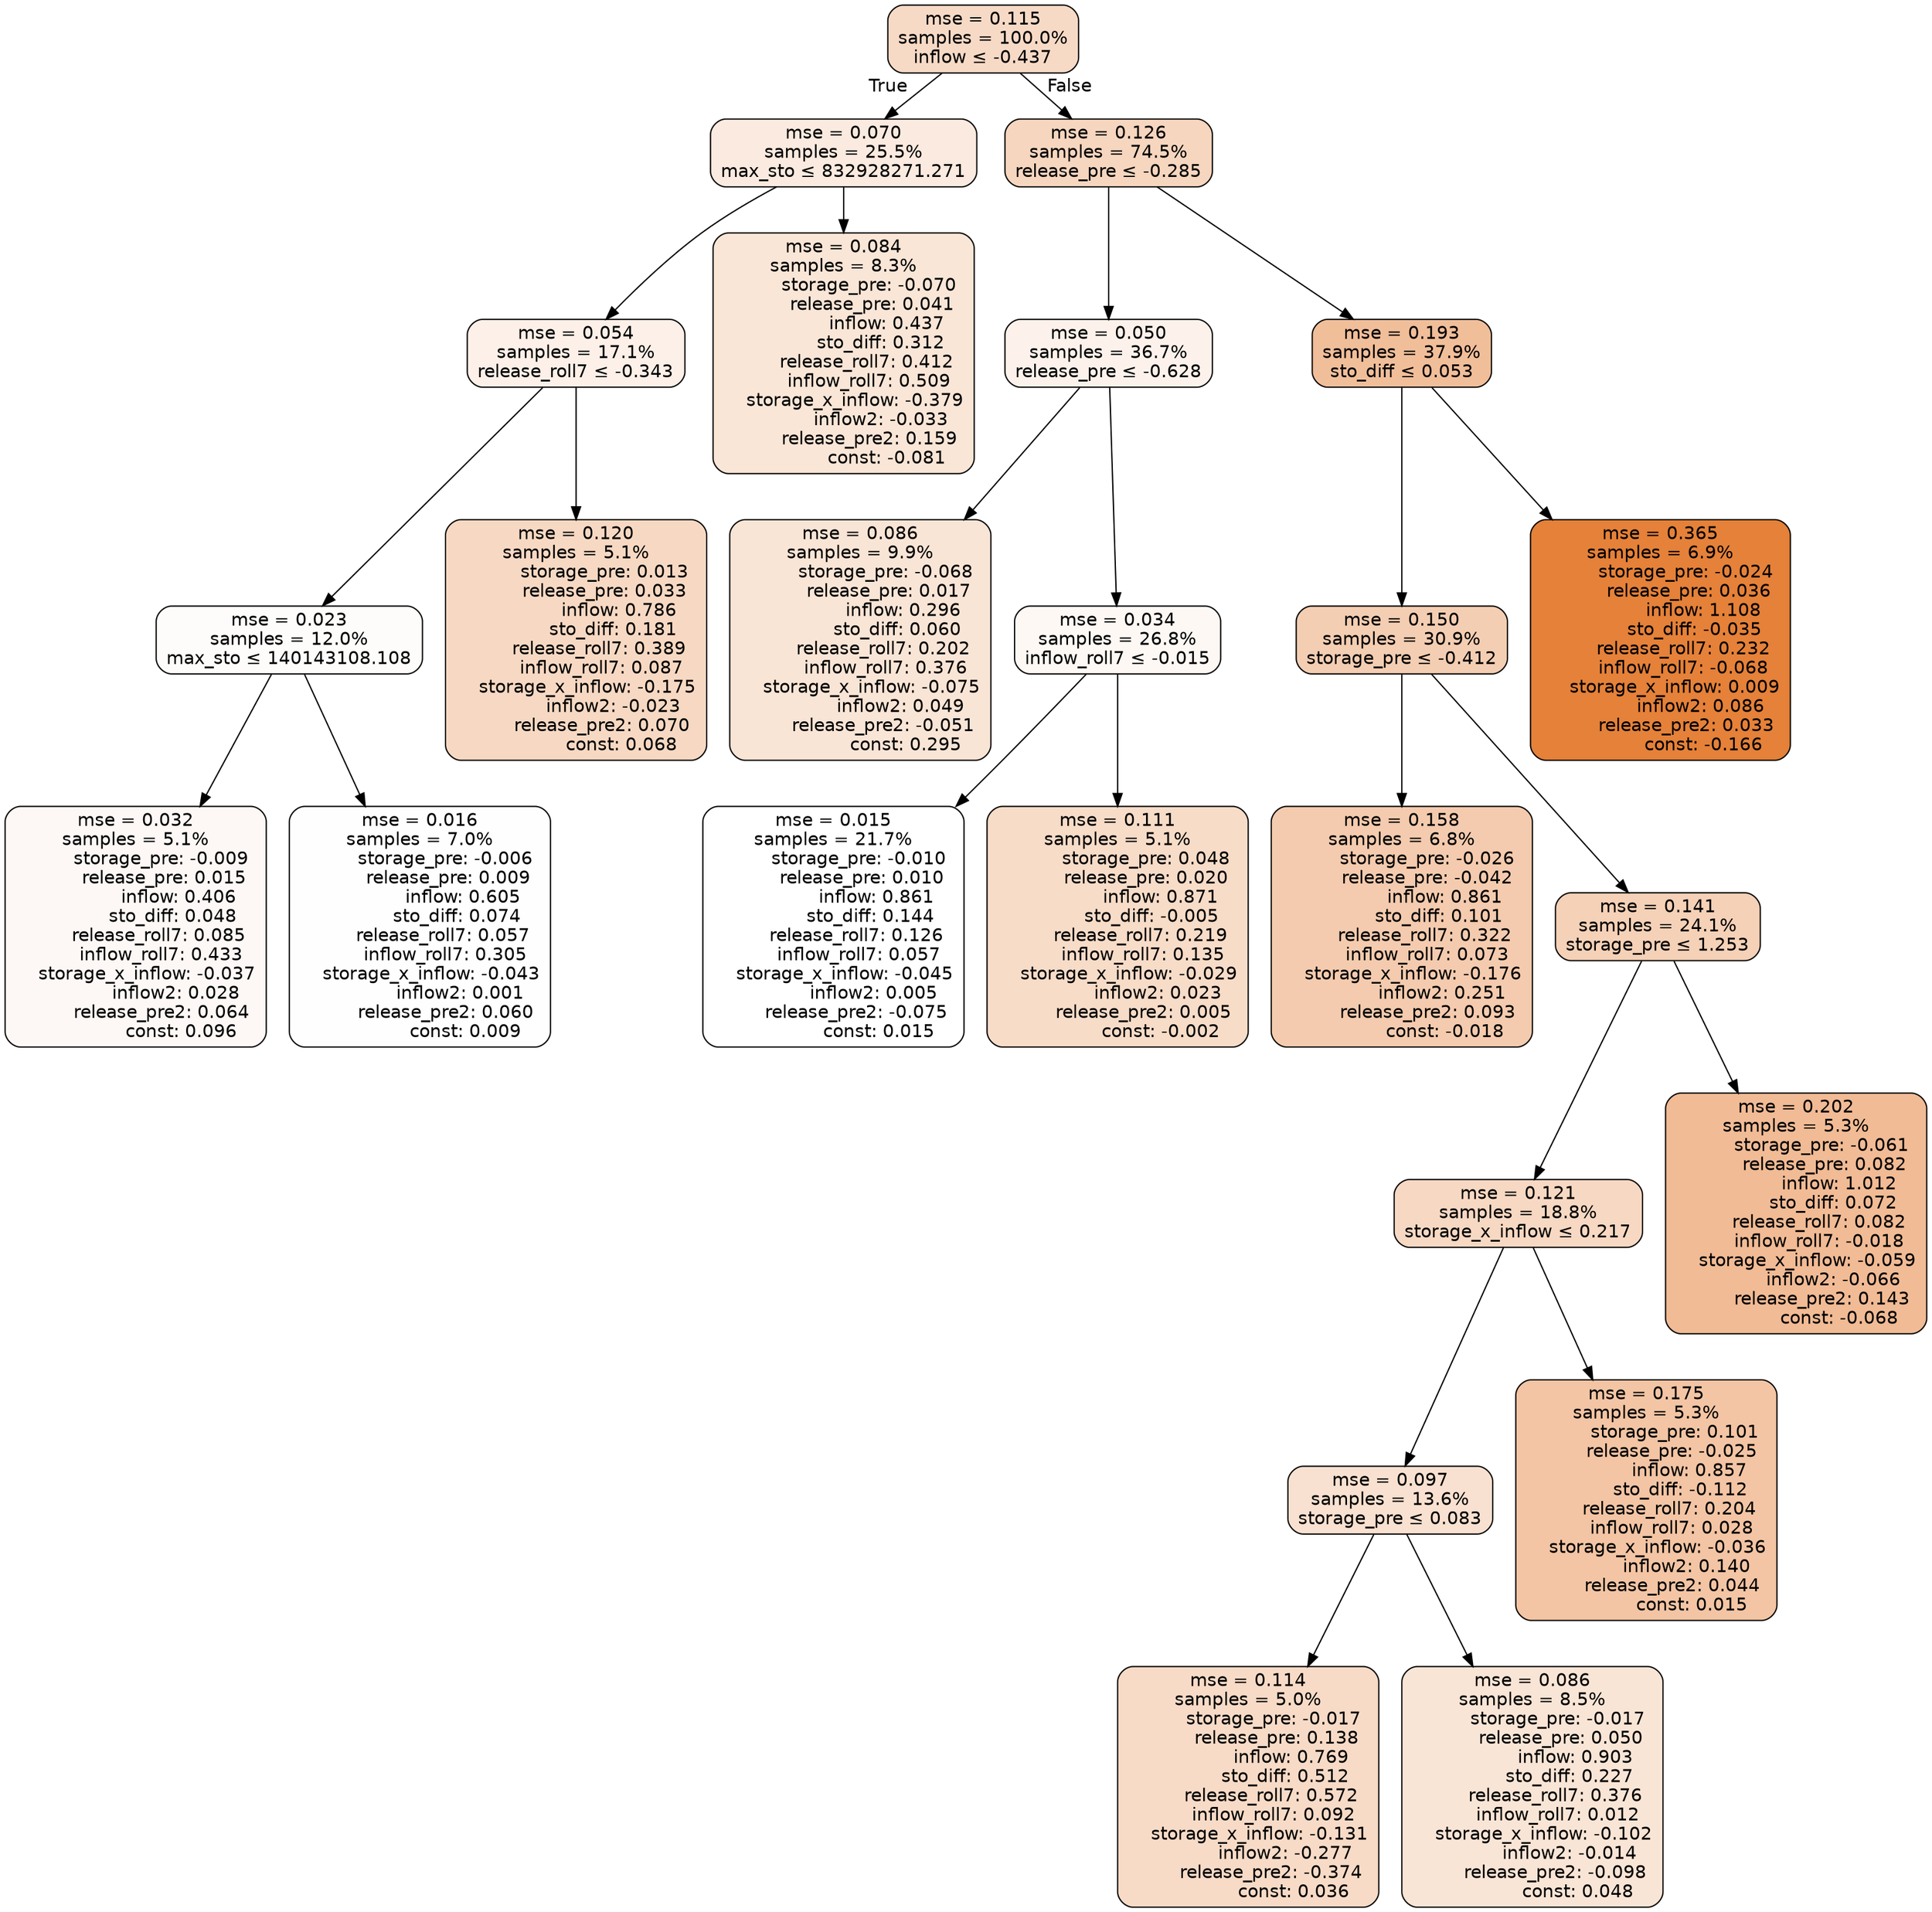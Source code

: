 digraph tree {
bgcolor="transparent"
node [shape=rectangle, style="filled, rounded", color="black", fontname=helvetica] ;
edge [fontname=helvetica] ;
	"0" [label="mse = 0.115
samples = 100.0%
inflow &le; -0.437", fillcolor="#f7dac6"]
	"1" [label="mse = 0.070
samples = 25.5%
max_sto &le; 832928271.271", fillcolor="#faeadf"]
	"2" [label="mse = 0.054
samples = 17.1%
release_roll7 &le; -0.343", fillcolor="#fcf0e8"]
	"3" [label="mse = 0.023
samples = 12.0%
max_sto &le; 140143108.108", fillcolor="#fefcfa"]
	"4" [label="mse = 0.032
samples = 5.1%
         storage_pre: -0.009
          release_pre: 0.015
               inflow: 0.406
             sto_diff: 0.048
        release_roll7: 0.085
         inflow_roll7: 0.433
    storage_x_inflow: -0.037
              inflow2: 0.028
         release_pre2: 0.064
                const: 0.096", fillcolor="#fdf8f5"]
	"5" [label="mse = 0.016
samples = 7.0%
         storage_pre: -0.006
          release_pre: 0.009
               inflow: 0.605
             sto_diff: 0.074
        release_roll7: 0.057
         inflow_roll7: 0.305
    storage_x_inflow: -0.043
              inflow2: 0.001
         release_pre2: 0.060
                const: 0.009", fillcolor="#fefefe"]
	"6" [label="mse = 0.120
samples = 5.1%
          storage_pre: 0.013
          release_pre: 0.033
               inflow: 0.786
             sto_diff: 0.181
        release_roll7: 0.389
         inflow_roll7: 0.087
    storage_x_inflow: -0.175
             inflow2: -0.023
         release_pre2: 0.070
                const: 0.068", fillcolor="#f7d9c3"]
	"7" [label="mse = 0.084
samples = 8.3%
         storage_pre: -0.070
          release_pre: 0.041
               inflow: 0.437
             sto_diff: 0.312
        release_roll7: 0.412
         inflow_roll7: 0.509
    storage_x_inflow: -0.379
             inflow2: -0.033
         release_pre2: 0.159
               const: -0.081", fillcolor="#f9e6d7"]
	"8" [label="mse = 0.126
samples = 74.5%
release_pre &le; -0.285", fillcolor="#f6d6bf"]
	"9" [label="mse = 0.050
samples = 36.7%
release_pre &le; -0.628", fillcolor="#fcf2eb"]
	"10" [label="mse = 0.086
samples = 9.9%
         storage_pre: -0.068
          release_pre: 0.017
               inflow: 0.296
             sto_diff: 0.060
        release_roll7: 0.202
         inflow_roll7: 0.376
    storage_x_inflow: -0.075
              inflow2: 0.049
        release_pre2: -0.051
                const: 0.295", fillcolor="#f9e5d6"]
	"11" [label="mse = 0.034
samples = 26.8%
inflow_roll7 &le; -0.015", fillcolor="#fdf8f4"]
	"12" [label="mse = 0.015
samples = 21.7%
         storage_pre: -0.010
          release_pre: 0.010
               inflow: 0.861
             sto_diff: 0.144
        release_roll7: 0.126
         inflow_roll7: 0.057
    storage_x_inflow: -0.045
              inflow2: 0.005
        release_pre2: -0.075
                const: 0.015", fillcolor="#ffffff"]
	"13" [label="mse = 0.111
samples = 5.1%
          storage_pre: 0.048
          release_pre: 0.020
               inflow: 0.871
            sto_diff: -0.005
        release_roll7: 0.219
         inflow_roll7: 0.135
    storage_x_inflow: -0.029
              inflow2: 0.023
         release_pre2: 0.005
               const: -0.002", fillcolor="#f7dcc8"]
	"14" [label="mse = 0.193
samples = 37.9%
sto_diff &le; 0.053", fillcolor="#f1be9a"]
	"15" [label="mse = 0.150
samples = 30.9%
storage_pre &le; -0.412", fillcolor="#f4ceb2"]
	"16" [label="mse = 0.158
samples = 6.8%
         storage_pre: -0.026
         release_pre: -0.042
               inflow: 0.861
             sto_diff: 0.101
        release_roll7: 0.322
         inflow_roll7: 0.073
    storage_x_inflow: -0.176
              inflow2: 0.251
         release_pre2: 0.093
               const: -0.018", fillcolor="#f4cbae"]
	"17" [label="mse = 0.141
samples = 24.1%
storage_pre &le; 1.253", fillcolor="#f5d1b7"]
	"18" [label="mse = 0.121
samples = 18.8%
storage_x_inflow &le; 0.217", fillcolor="#f7d8c2"]
	"19" [label="mse = 0.097
samples = 13.6%
storage_pre &le; 0.083", fillcolor="#f8e1d0"]
	"20" [label="mse = 0.114
samples = 5.0%
         storage_pre: -0.017
          release_pre: 0.138
               inflow: 0.769
             sto_diff: 0.512
        release_roll7: 0.572
         inflow_roll7: 0.092
    storage_x_inflow: -0.131
             inflow2: -0.277
        release_pre2: -0.374
                const: 0.036", fillcolor="#f7dbc7"]
	"21" [label="mse = 0.086
samples = 8.5%
         storage_pre: -0.017
          release_pre: 0.050
               inflow: 0.903
             sto_diff: 0.227
        release_roll7: 0.376
         inflow_roll7: 0.012
    storage_x_inflow: -0.102
             inflow2: -0.014
        release_pre2: -0.098
                const: 0.048", fillcolor="#f9e5d6"]
	"22" [label="mse = 0.175
samples = 5.3%
          storage_pre: 0.101
         release_pre: -0.025
               inflow: 0.857
            sto_diff: -0.112
        release_roll7: 0.204
         inflow_roll7: 0.028
    storage_x_inflow: -0.036
              inflow2: 0.140
         release_pre2: 0.044
                const: 0.015", fillcolor="#f3c5a4"]
	"23" [label="mse = 0.202
samples = 5.3%
         storage_pre: -0.061
          release_pre: 0.082
               inflow: 1.012
             sto_diff: 0.072
        release_roll7: 0.082
        inflow_roll7: -0.018
    storage_x_inflow: -0.059
             inflow2: -0.066
         release_pre2: 0.143
               const: -0.068", fillcolor="#f1bb95"]
	"24" [label="mse = 0.365
samples = 6.9%
         storage_pre: -0.024
          release_pre: 0.036
               inflow: 1.108
            sto_diff: -0.035
        release_roll7: 0.232
        inflow_roll7: -0.068
     storage_x_inflow: 0.009
              inflow2: 0.086
         release_pre2: 0.033
               const: -0.166", fillcolor="#e58139"]

	"0" -> "1" [labeldistance=2.5, labelangle=45, headlabel="True"]
	"1" -> "2"
	"2" -> "3"
	"3" -> "4"
	"3" -> "5"
	"2" -> "6"
	"1" -> "7"
	"0" -> "8" [labeldistance=2.5, labelangle=-45, headlabel="False"]
	"8" -> "9"
	"9" -> "10"
	"9" -> "11"
	"11" -> "12"
	"11" -> "13"
	"8" -> "14"
	"14" -> "15"
	"15" -> "16"
	"15" -> "17"
	"17" -> "18"
	"18" -> "19"
	"19" -> "20"
	"19" -> "21"
	"18" -> "22"
	"17" -> "23"
	"14" -> "24"
}
